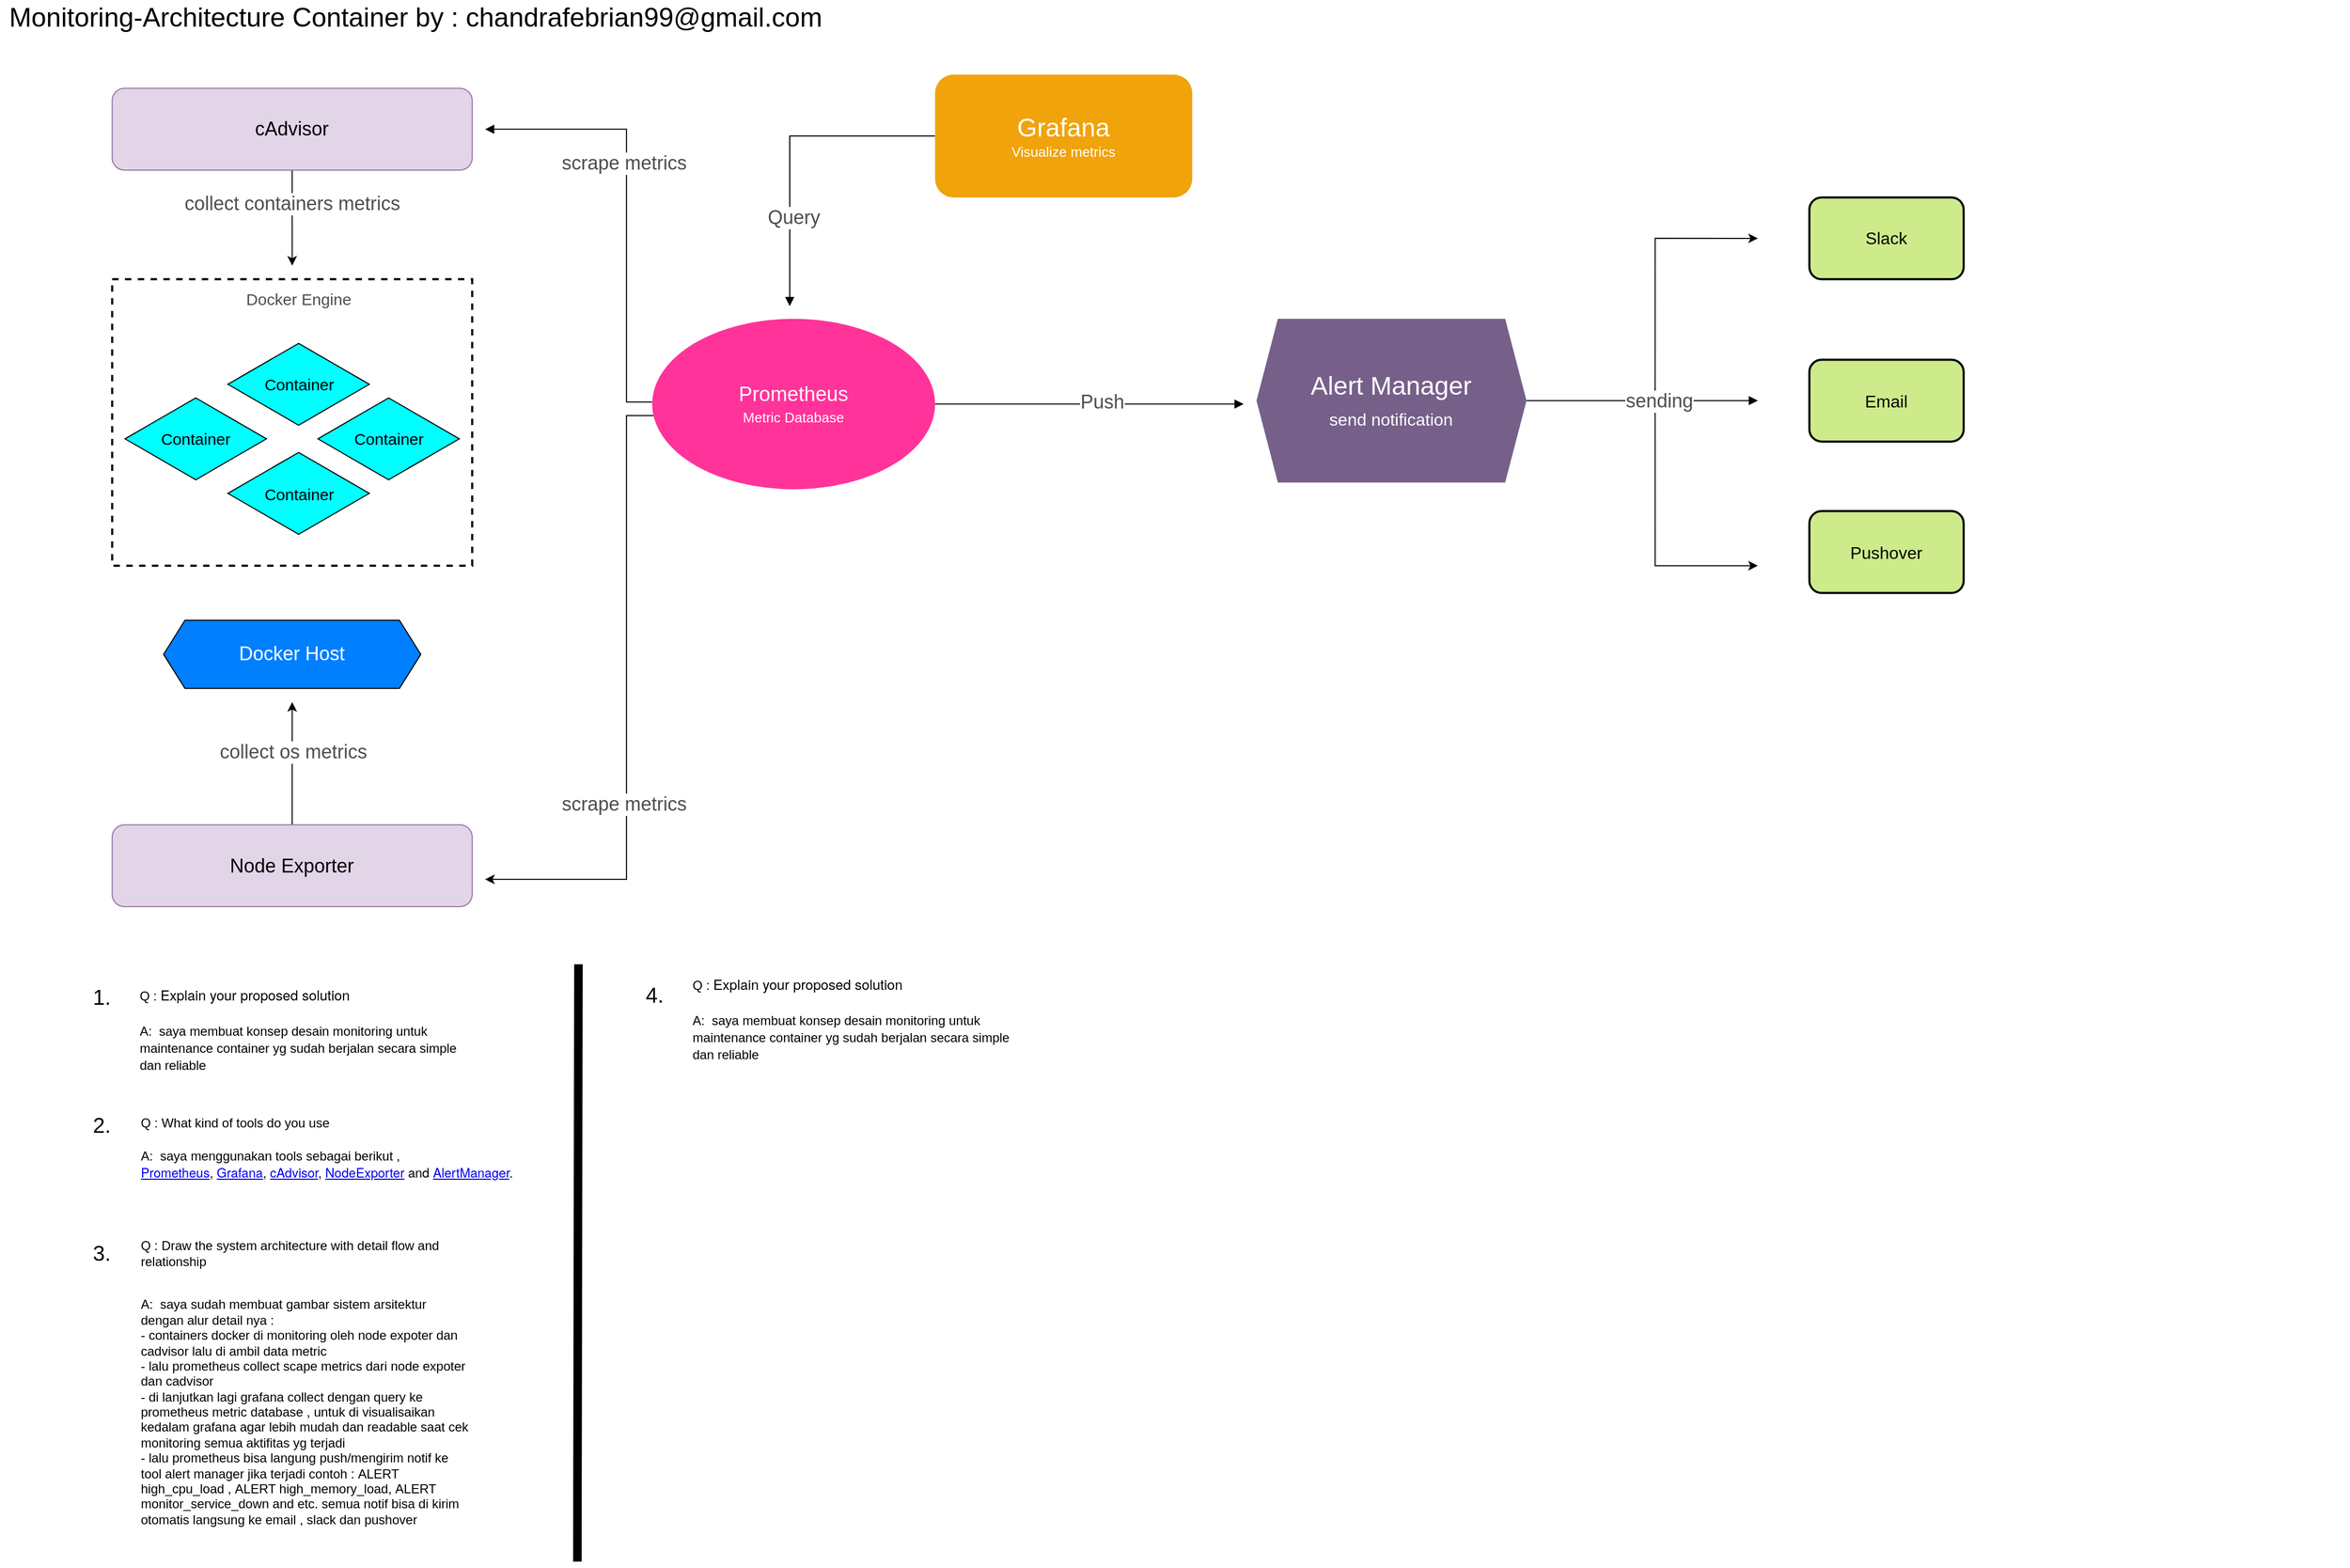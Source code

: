 <mxfile version="20.4.0" type="github">
  <diagram id="zloy9zrLZ1wWkiFGT145" name="Page-1">
    <mxGraphModel dx="2520" dy="921" grid="1" gridSize="10" guides="1" tooltips="1" connect="1" arrows="1" fold="1" page="1" pageScale="1" pageWidth="1169" pageHeight="1654" math="0" shadow="0">
      <root>
        <mxCell id="0" />
        <mxCell id="1" parent="0" />
        <mxCell id="tNd2uU0bsCmuSxHjag_w-1" value="" style="group;movable=0;resizable=0;rotatable=0;deletable=0;editable=0;connectable=0;" parent="1" vertex="1" connectable="0">
          <mxGeometry x="70" y="110" width="1004.51" height="471.224" as="geometry" />
        </mxCell>
        <mxCell id="j9J7J6AVy67X-4ACV26y-3" value="Monitoring-Architecture Container by : chandrafebrian99@gmail.com" style="text;html=1;strokeColor=none;fillColor=none;align=center;verticalAlign=middle;whiteSpace=wrap;rounded=0;fontSize=25;" vertex="1" parent="1">
          <mxGeometry x="-1126" y="76" width="779" height="30" as="geometry" />
        </mxCell>
        <mxCell id="j9J7J6AVy67X-4ACV26y-40" value="" style="group;movable=1;resizable=1;rotatable=1;deletable=1;editable=1;connectable=1;" vertex="1" connectable="0" parent="1">
          <mxGeometry x="-1051" y="146" width="1765" height="780" as="geometry" />
        </mxCell>
        <mxCell id="j9J7J6AVy67X-4ACV26y-21" style="edgeStyle=orthogonalEdgeStyle;rounded=0;orthogonalLoop=1;jettySize=auto;html=1;fontSize=15;fontColor=#4D4D4D;endArrow=block;endFill=1;" edge="1" parent="j9J7J6AVy67X-4ACV26y-40" source="j9J7J6AVy67X-4ACV26y-24">
          <mxGeometry relative="1" as="geometry">
            <mxPoint x="379.505" y="51.148" as="targetPoint" />
            <mxPoint x="560.222" y="281.311" as="sourcePoint" />
            <Array as="points">
              <mxPoint x="512.031" y="306.885" />
              <mxPoint x="512.031" y="51.148" />
            </Array>
          </mxGeometry>
        </mxCell>
        <mxCell id="j9J7J6AVy67X-4ACV26y-15" value="" style="rounded=0;whiteSpace=wrap;html=1;dashed=1;labelBackgroundColor=#007FFF;strokeWidth=2;fontSize=15;fontColor=#FFFFFF;fillColor=none;" vertex="1" parent="j9J7J6AVy67X-4ACV26y-40">
          <mxGeometry x="30.119" y="191.803" width="337.338" height="268.525" as="geometry" />
        </mxCell>
        <mxCell id="j9J7J6AVy67X-4ACV26y-18" style="edgeStyle=orthogonalEdgeStyle;rounded=0;orthogonalLoop=1;jettySize=auto;html=1;fontSize=15;fontColor=#4D4D4D;" edge="1" parent="j9J7J6AVy67X-4ACV26y-40" source="j9J7J6AVy67X-4ACV26y-4">
          <mxGeometry relative="1" as="geometry">
            <mxPoint x="198.788" y="179.016" as="targetPoint" />
          </mxGeometry>
        </mxCell>
        <mxCell id="j9J7J6AVy67X-4ACV26y-4" value="cAdvisor" style="rounded=1;whiteSpace=wrap;html=1;fontSize=18;fillColor=#e1d5e7;strokeColor=#9673a6;" vertex="1" parent="j9J7J6AVy67X-4ACV26y-40">
          <mxGeometry x="30.119" y="12.787" width="337.338" height="76.721" as="geometry" />
        </mxCell>
        <mxCell id="j9J7J6AVy67X-4ACV26y-16" style="edgeStyle=orthogonalEdgeStyle;rounded=0;orthogonalLoop=1;jettySize=auto;html=1;fontSize=15;fontColor=#FFFFFF;" edge="1" parent="j9J7J6AVy67X-4ACV26y-40" source="j9J7J6AVy67X-4ACV26y-5">
          <mxGeometry relative="1" as="geometry">
            <mxPoint x="198.788" y="588.197" as="targetPoint" />
          </mxGeometry>
        </mxCell>
        <mxCell id="j9J7J6AVy67X-4ACV26y-5" value="Node Exporter" style="rounded=1;whiteSpace=wrap;html=1;fontSize=18;fillColor=#e1d5e7;strokeColor=#9673a6;" vertex="1" parent="j9J7J6AVy67X-4ACV26y-40">
          <mxGeometry x="30.119" y="703.279" width="337.338" height="76.721" as="geometry" />
        </mxCell>
        <mxCell id="j9J7J6AVy67X-4ACV26y-6" value="Docker Host" style="shape=hexagon;perimeter=hexagonPerimeter2;whiteSpace=wrap;html=1;fixedSize=1;fontSize=18;fillColor=#007FFF;fontColor=#FFFFFF;" vertex="1" parent="j9J7J6AVy67X-4ACV26y-40">
          <mxGeometry x="78.311" y="511.475" width="240.956" height="63.934" as="geometry" />
        </mxCell>
        <mxCell id="j9J7J6AVy67X-4ACV26y-10" value="Container" style="rhombus;whiteSpace=wrap;html=1;fontSize=15;fillColor=#00FFFF;" vertex="1" parent="j9J7J6AVy67X-4ACV26y-40">
          <mxGeometry x="222.884" y="303.049" width="132.526" height="76.721" as="geometry" />
        </mxCell>
        <mxCell id="j9J7J6AVy67X-4ACV26y-11" value="Container" style="rhombus;whiteSpace=wrap;html=1;fontSize=15;fillColor=#00FFFF;" vertex="1" parent="j9J7J6AVy67X-4ACV26y-40">
          <mxGeometry x="138.549" y="354.197" width="132.526" height="76.721" as="geometry" />
        </mxCell>
        <mxCell id="j9J7J6AVy67X-4ACV26y-12" value="Container" style="rhombus;whiteSpace=wrap;html=1;fontSize=15;fillColor=#00FFFF;" vertex="1" parent="j9J7J6AVy67X-4ACV26y-40">
          <mxGeometry x="42.167" y="303.049" width="132.526" height="76.721" as="geometry" />
        </mxCell>
        <mxCell id="j9J7J6AVy67X-4ACV26y-13" value="Container" style="rhombus;whiteSpace=wrap;html=1;fontSize=15;fillColor=#00FFFF;" vertex="1" parent="j9J7J6AVy67X-4ACV26y-40">
          <mxGeometry x="138.549" y="251.902" width="132.526" height="76.721" as="geometry" />
        </mxCell>
        <mxCell id="j9J7J6AVy67X-4ACV26y-20" value="Docker Engine" style="text;html=1;strokeColor=none;fillColor=none;align=center;verticalAlign=middle;whiteSpace=wrap;rounded=0;dashed=1;labelBackgroundColor=none;strokeWidth=2;fontSize=15;fontColor=#4D4D4D;" vertex="1" parent="j9J7J6AVy67X-4ACV26y-40">
          <mxGeometry y="190.525" width="409.625" height="38.361" as="geometry" />
        </mxCell>
        <mxCell id="j9J7J6AVy67X-4ACV26y-23" value="" style="endArrow=classic;html=1;rounded=0;fontSize=15;fontColor=#4D4D4D;edgeStyle=orthogonalEdgeStyle;" edge="1" parent="j9J7J6AVy67X-4ACV26y-40" source="j9J7J6AVy67X-4ACV26y-24">
          <mxGeometry width="50" height="50" relative="1" as="geometry">
            <mxPoint x="560.222" y="370.82" as="sourcePoint" />
            <mxPoint x="379.505" y="754.426" as="targetPoint" />
            <Array as="points">
              <mxPoint x="512.031" y="319.672" />
              <mxPoint x="512.031" y="754.426" />
            </Array>
          </mxGeometry>
        </mxCell>
        <mxCell id="j9J7J6AVy67X-4ACV26y-30" style="edgeStyle=orthogonalEdgeStyle;rounded=0;orthogonalLoop=1;jettySize=auto;html=1;fontSize=24;fontColor=#FFFFFF;endArrow=block;endFill=1;" edge="1" parent="j9J7J6AVy67X-4ACV26y-40" source="j9J7J6AVy67X-4ACV26y-24">
          <mxGeometry relative="1" as="geometry">
            <mxPoint x="1090.324" y="308.803" as="targetPoint" />
          </mxGeometry>
        </mxCell>
        <mxCell id="j9J7J6AVy67X-4ACV26y-24" value="&lt;font color=&quot;#ffffff&quot;&gt;&lt;span style=&quot;font-size: 19px;&quot;&gt;Prometheus&lt;/span&gt;&lt;br&gt;&lt;font style=&quot;font-size: 13px;&quot;&gt;Metric Database&lt;/font&gt;&lt;/font&gt;" style="ellipse;whiteSpace=wrap;html=1;dashed=1;labelBackgroundColor=none;strokeWidth=2;fontSize=15;fontColor=#4D4D4D;fillColor=#FF3399;strokeColor=none;" vertex="1" parent="j9J7J6AVy67X-4ACV26y-40">
          <mxGeometry x="536.126" y="228.885" width="265.051" height="159.836" as="geometry" />
        </mxCell>
        <mxCell id="j9J7J6AVy67X-4ACV26y-25" value="scrape metrics" style="text;html=1;strokeColor=none;fillColor=none;align=center;verticalAlign=middle;whiteSpace=wrap;rounded=0;dashed=1;labelBackgroundColor=default;strokeWidth=2;fontSize=18;fontColor=#4D4D4D;" vertex="1" parent="j9J7J6AVy67X-4ACV26y-40">
          <mxGeometry x="304.996" y="664.918" width="409.625" height="38.361" as="geometry" />
        </mxCell>
        <mxCell id="j9J7J6AVy67X-4ACV26y-26" value="scrape metrics" style="text;html=1;strokeColor=none;fillColor=none;align=center;verticalAlign=middle;whiteSpace=wrap;rounded=0;dashed=1;labelBackgroundColor=default;strokeWidth=2;fontSize=18;fontColor=#4D4D4D;" vertex="1" parent="j9J7J6AVy67X-4ACV26y-40">
          <mxGeometry x="305.001" y="63.934" width="409.625" height="38.361" as="geometry" />
        </mxCell>
        <mxCell id="j9J7J6AVy67X-4ACV26y-28" style="edgeStyle=orthogonalEdgeStyle;rounded=0;orthogonalLoop=1;jettySize=auto;html=1;fontSize=24;fontColor=#FFFFFF;endArrow=block;endFill=1;" edge="1" parent="j9J7J6AVy67X-4ACV26y-40" source="j9J7J6AVy67X-4ACV26y-27">
          <mxGeometry relative="1" as="geometry">
            <mxPoint x="665" y="217" as="targetPoint" />
            <Array as="points">
              <mxPoint x="665" y="58" />
              <mxPoint x="665" y="217" />
            </Array>
          </mxGeometry>
        </mxCell>
        <mxCell id="j9J7J6AVy67X-4ACV26y-27" value="&lt;font color=&quot;#ffffff&quot;&gt;&lt;font style=&quot;font-size: 24px;&quot;&gt;Grafana&lt;/font&gt;&lt;br&gt;Visualize metrics&lt;/font&gt;" style="rounded=1;whiteSpace=wrap;html=1;dashed=1;labelBackgroundColor=none;strokeWidth=2;fontSize=13;fillColor=#f0a30a;strokeColor=none;fontColor=#000000;" vertex="1" parent="j9J7J6AVy67X-4ACV26y-40">
          <mxGeometry x="801.177" width="240.956" height="115.082" as="geometry" />
        </mxCell>
        <mxCell id="j9J7J6AVy67X-4ACV26y-29" value="Query" style="text;html=1;strokeColor=none;fillColor=none;align=center;verticalAlign=middle;whiteSpace=wrap;rounded=0;dashed=1;labelBackgroundColor=default;strokeWidth=2;fontSize=18;fontColor=#4D4D4D;" vertex="1" parent="j9J7J6AVy67X-4ACV26y-40">
          <mxGeometry x="463.998" y="115.086" width="409.625" height="38.361" as="geometry" />
        </mxCell>
        <mxCell id="j9J7J6AVy67X-4ACV26y-31" value="Push" style="text;html=1;strokeColor=none;fillColor=none;align=center;verticalAlign=middle;whiteSpace=wrap;rounded=0;dashed=1;labelBackgroundColor=default;strokeWidth=2;fontSize=18;fontColor=#4D4D4D;" vertex="1" parent="j9J7J6AVy67X-4ACV26y-40">
          <mxGeometry x="752.986" y="287.425" width="409.625" height="38.361" as="geometry" />
        </mxCell>
        <mxCell id="j9J7J6AVy67X-4ACV26y-33" style="edgeStyle=orthogonalEdgeStyle;rounded=0;orthogonalLoop=1;jettySize=auto;html=1;fontSize=16;fontColor=#FFFFFF;endArrow=block;endFill=1;" edge="1" parent="j9J7J6AVy67X-4ACV26y-40" source="j9J7J6AVy67X-4ACV26y-32">
          <mxGeometry relative="1" as="geometry">
            <mxPoint x="1572.235" y="305.607" as="targetPoint" />
          </mxGeometry>
        </mxCell>
        <mxCell id="j9J7J6AVy67X-4ACV26y-32" value="Alert Manager&lt;br&gt;&lt;font style=&quot;font-size: 16px;&quot;&gt;send notification&lt;/font&gt;" style="shape=hexagon;perimeter=hexagonPerimeter2;whiteSpace=wrap;html=1;fixedSize=1;dashed=1;labelBackgroundColor=none;strokeWidth=2;fontSize=24;fontColor=#ffffff;fillColor=#76608a;strokeColor=none;" vertex="1" parent="j9J7J6AVy67X-4ACV26y-40">
          <mxGeometry x="1102.372" y="228.885" width="253.003" height="153.443" as="geometry" />
        </mxCell>
        <mxCell id="j9J7J6AVy67X-4ACV26y-34" value="" style="endArrow=classic;html=1;rounded=0;fontSize=16;fontColor=#FFFFFF;edgeStyle=orthogonalEdgeStyle;" edge="1" parent="j9J7J6AVy67X-4ACV26y-40">
          <mxGeometry width="50" height="50" relative="1" as="geometry">
            <mxPoint x="1475.853" y="303.049" as="sourcePoint" />
            <mxPoint x="1572.235" y="153.443" as="targetPoint" />
            <Array as="points">
              <mxPoint x="1475.853" y="153.443" />
            </Array>
          </mxGeometry>
        </mxCell>
        <mxCell id="j9J7J6AVy67X-4ACV26y-35" value="" style="endArrow=classic;html=1;rounded=0;fontSize=16;fontColor=#FFFFFF;edgeStyle=orthogonalEdgeStyle;" edge="1" parent="j9J7J6AVy67X-4ACV26y-40">
          <mxGeometry width="50" height="50" relative="1" as="geometry">
            <mxPoint x="1475.853" y="294.098" as="sourcePoint" />
            <mxPoint x="1572.235" y="460.328" as="targetPoint" />
            <Array as="points">
              <mxPoint x="1475.853" y="460.328" />
              <mxPoint x="1572.235" y="460.328" />
            </Array>
          </mxGeometry>
        </mxCell>
        <mxCell id="j9J7J6AVy67X-4ACV26y-36" value="Slack" style="rounded=1;whiteSpace=wrap;html=1;labelBackgroundColor=none;strokeWidth=2;fontSize=16;fillColor=#cdeb8b;strokeColor=default;" vertex="1" parent="j9J7J6AVy67X-4ACV26y-40">
          <mxGeometry x="1620.427" y="115.082" width="144.573" height="76.721" as="geometry" />
        </mxCell>
        <mxCell id="j9J7J6AVy67X-4ACV26y-37" value="Email" style="rounded=1;whiteSpace=wrap;html=1;labelBackgroundColor=none;strokeWidth=2;fontSize=16;fillColor=#cdeb8b;strokeColor=default;" vertex="1" parent="j9J7J6AVy67X-4ACV26y-40">
          <mxGeometry x="1620.427" y="267.246" width="144.573" height="76.721" as="geometry" />
        </mxCell>
        <mxCell id="j9J7J6AVy67X-4ACV26y-38" value="Pushover" style="rounded=1;whiteSpace=wrap;html=1;labelBackgroundColor=none;strokeWidth=2;fontSize=16;fillColor=#cdeb8b;strokeColor=default;" vertex="1" parent="j9J7J6AVy67X-4ACV26y-40">
          <mxGeometry x="1620.427" y="409.18" width="144.573" height="76.721" as="geometry" />
        </mxCell>
        <mxCell id="j9J7J6AVy67X-4ACV26y-39" value="sending" style="text;html=1;strokeColor=none;fillColor=none;align=center;verticalAlign=middle;whiteSpace=wrap;rounded=0;dashed=1;labelBackgroundColor=default;strokeWidth=2;fontSize=18;fontColor=#4D4D4D;labelBorderColor=none;" vertex="1" parent="j9J7J6AVy67X-4ACV26y-40">
          <mxGeometry x="1275.002" y="286.429" width="409.625" height="38.361" as="geometry" />
        </mxCell>
        <mxCell id="j9J7J6AVy67X-4ACV26y-17" value="collect os metrics" style="text;html=1;strokeColor=none;fillColor=none;align=center;verticalAlign=middle;whiteSpace=wrap;rounded=0;dashed=1;labelBackgroundColor=default;strokeWidth=2;fontSize=18;fontColor=#4D4D4D;" vertex="1" parent="j9J7J6AVy67X-4ACV26y-40">
          <mxGeometry x="30.12" y="620" width="340" height="30" as="geometry" />
        </mxCell>
        <mxCell id="j9J7J6AVy67X-4ACV26y-43" value="collect containers metrics" style="text;html=1;strokeColor=none;fillColor=none;align=center;verticalAlign=middle;whiteSpace=wrap;rounded=0;dashed=1;labelBackgroundColor=default;strokeWidth=2;fontSize=18;fontColor=#4D4D4D;" vertex="1" parent="j9J7J6AVy67X-4ACV26y-40">
          <mxGeometry x="-6.024" y="102.295" width="409.625" height="38.361" as="geometry" />
        </mxCell>
        <mxCell id="j9J7J6AVy67X-4ACV26y-46" value="&lt;div style=&quot;text-align: left;&quot;&gt;&lt;br&gt;&lt;/div&gt;&lt;div style=&quot;text-align: left;&quot;&gt;Q :&amp;nbsp;&lt;span style=&quot;font-family: &amp;quot;Helvetica Neue&amp;quot;; font-size: 13px;&quot;&gt;Explain your proposed solution&lt;/span&gt;&lt;/div&gt;&lt;span style=&quot;font-family: &amp;quot;Helvetica Neue&amp;quot;; font-size: 13px;&quot;&gt;&lt;div style=&quot;text-align: left;&quot;&gt;&lt;span style=&quot;font-family: Helvetica; font-size: 12px;&quot;&gt;&lt;br&gt;&lt;/span&gt;&lt;/div&gt;&lt;div style=&quot;text-align: left;&quot;&gt;&lt;span style=&quot;font-family: Helvetica; font-size: 12px;&quot;&gt;A: &amp;nbsp;saya membuat konsep desain monitoring untuk maintenance container yg sudah berjalan secara simple dan reliable&lt;/span&gt;&lt;/div&gt;&lt;/span&gt;" style="text;html=1;strokeColor=none;fillColor=none;align=center;verticalAlign=middle;whiteSpace=wrap;rounded=0;labelBackgroundColor=default;" vertex="1" parent="1">
          <mxGeometry x="-996" y="1018.77" width="310" height="30" as="geometry" />
        </mxCell>
        <mxCell id="j9J7J6AVy67X-4ACV26y-47" value="1." style="text;html=1;align=center;verticalAlign=middle;resizable=0;points=[];autosize=1;strokeColor=none;fillColor=none;labelBackgroundColor=default;fontSize=20;" vertex="1" parent="1">
          <mxGeometry x="-1051.004" y="989.997" width="40" height="40" as="geometry" />
        </mxCell>
        <mxCell id="j9J7J6AVy67X-4ACV26y-48" value="&lt;div&gt;&lt;font style=&quot;font-size: 12px;&quot;&gt;&lt;br&gt;&lt;/font&gt;&lt;/div&gt;&lt;div&gt;&lt;font style=&quot;font-size: 12px;&quot;&gt;Q : What kind of tools do you use&lt;/font&gt;&lt;/div&gt;&lt;font style=&quot;font-size: 12px;&quot;&gt;&lt;span style=&quot;font-family: &amp;quot;Helvetica Neue&amp;quot;;&quot;&gt;&lt;div style=&quot;&quot;&gt;&lt;span style=&quot;font-family: Helvetica;&quot;&gt;&lt;br&gt;&lt;/span&gt;&lt;/div&gt;&lt;div style=&quot;&quot;&gt;&lt;span style=&quot;font-family: Helvetica;&quot;&gt;A: &amp;nbsp;saya menggunakan tools sebagai berikut ,&amp;nbsp;&lt;/span&gt;&lt;/div&gt;&lt;/span&gt;&lt;font color=&quot;#000000&quot;&gt;&lt;a style=&quot;margin: 0px; padding: 0px; vertical-align: baseline; font-family: &amp;quot;Helvetica Neue&amp;quot;, Helvetica, Arial, sans-serif; background-position: 0px 0px;&quot; href=&quot;https://prometheus.io/&quot;&gt;Prometheus&lt;/a&gt;&lt;span style=&quot;caret-color: rgb(68, 68, 68); font-family: &amp;quot;Helvetica Neue&amp;quot;, Helvetica, Arial, sans-serif;&quot;&gt;,&amp;nbsp;&lt;/span&gt;&lt;a style=&quot;margin: 0px; padding: 0px; vertical-align: baseline; font-family: &amp;quot;Helvetica Neue&amp;quot;, Helvetica, Arial, sans-serif; background-position: 0px 0px;&quot; href=&quot;http://grafana.org/&quot;&gt;Grafana&lt;/a&gt;&lt;span style=&quot;caret-color: rgb(68, 68, 68); font-family: &amp;quot;Helvetica Neue&amp;quot;, Helvetica, Arial, sans-serif;&quot;&gt;,&amp;nbsp;&lt;/span&gt;&lt;a style=&quot;margin: 0px; padding: 0px; vertical-align: baseline; font-family: &amp;quot;Helvetica Neue&amp;quot;, Helvetica, Arial, sans-serif; background-position: 0px 0px;&quot; href=&quot;https://github.com/google/cadvisor&quot;&gt;cAdvisor&lt;/a&gt;&lt;span style=&quot;caret-color: rgb(68, 68, 68); font-family: &amp;quot;Helvetica Neue&amp;quot;, Helvetica, Arial, sans-serif;&quot;&gt;,&amp;nbsp;&lt;/span&gt;&lt;a style=&quot;margin: 0px; padding: 0px; vertical-align: baseline; font-family: &amp;quot;Helvetica Neue&amp;quot;, Helvetica, Arial, sans-serif; background-position: 0px 0px;&quot; href=&quot;https://github.com/prometheus/node_exporter&quot;&gt;NodeExporter&lt;/a&gt;&lt;span style=&quot;caret-color: rgb(68, 68, 68); font-family: &amp;quot;Helvetica Neue&amp;quot;, Helvetica, Arial, sans-serif;&quot;&gt;&amp;nbsp;and&amp;nbsp;&lt;/span&gt;&lt;a style=&quot;margin: 0px; padding: 0px; vertical-align: baseline; font-family: &amp;quot;Helvetica Neue&amp;quot;, Helvetica, Arial, sans-serif; background-position: 0px 0px;&quot; href=&quot;https://github.com/prometheus/alertmanager&quot;&gt;AlertManager&lt;/a&gt;&lt;span style=&quot;caret-color: rgb(68, 68, 68); font-family: &amp;quot;Helvetica Neue&amp;quot;, Helvetica, Arial, sans-serif;&quot;&gt;.&lt;/span&gt;&lt;/font&gt;&lt;/font&gt;" style="text;html=1;strokeColor=none;fillColor=none;align=left;verticalAlign=middle;whiteSpace=wrap;rounded=0;labelBackgroundColor=default;" vertex="1" parent="1">
          <mxGeometry x="-996" y="1130" width="310" height="30" as="geometry" />
        </mxCell>
        <mxCell id="j9J7J6AVy67X-4ACV26y-49" value="2." style="text;html=1;align=center;verticalAlign=middle;resizable=0;points=[];autosize=1;strokeColor=none;fillColor=none;labelBackgroundColor=default;fontSize=20;" vertex="1" parent="1">
          <mxGeometry x="-1051.004" y="1109.997" width="40" height="40" as="geometry" />
        </mxCell>
        <mxCell id="j9J7J6AVy67X-4ACV26y-50" value="&lt;p&gt;&lt;font style=&quot;font-size: 12px;&quot;&gt;&lt;br&gt;&lt;/font&gt;&lt;font style=&quot;font-size: 12px;&quot;&gt;Q : Draw the system architecture with detail flow and relationship&lt;/font&gt;&lt;/p&gt;&lt;p&gt;&lt;br&gt;A: &amp;nbsp;saya sudah membuat gambar sistem arsitektur dengan alur detail nya :&lt;br&gt;- containers docker di monitoring oleh node expoter dan cadvisor lalu di ambil data metric &amp;nbsp;&lt;br&gt;- lalu prometheus collect scape metrics dari node expoter dan cadvisor&lt;br&gt;- di lanjutkan lagi grafana collect dengan query ke prometheus metric database , untuk di visualisaikan kedalam grafana agar lebih mudah dan readable saat cek monitoring semua aktifitas yg terjadi&lt;br&gt;- lalu prometheus bisa langung push/mengirim notif ke tool alert manager jika terjadi contoh :&amp;nbsp;&lt;span style=&quot;caret-color: rgb(68, 68, 68);&quot;&gt;ALERT high_cpu_load ,&amp;nbsp;&lt;/span&gt;&lt;span style=&quot;caret-color: rgb(68, 68, 68);&quot;&gt;ALERT high_memory_load,&amp;nbsp;&lt;/span&gt;&lt;span style=&quot;caret-color: rgb(68, 68, 68);&quot;&gt;ALERT monitor_service_down and etc. semua notif bisa di kirim otomatis langsung ke email , slack dan pushover&lt;/span&gt;&lt;/p&gt;" style="text;html=1;strokeColor=none;fillColor=none;align=left;verticalAlign=middle;whiteSpace=wrap;rounded=0;labelBackgroundColor=default;" vertex="1" parent="1">
          <mxGeometry x="-996" y="1350" width="310" height="30" as="geometry" />
        </mxCell>
        <mxCell id="j9J7J6AVy67X-4ACV26y-51" value="3." style="text;html=1;align=center;verticalAlign=middle;resizable=0;points=[];autosize=1;strokeColor=none;fillColor=none;labelBackgroundColor=default;fontSize=20;" vertex="1" parent="1">
          <mxGeometry x="-1051.004" y="1229.997" width="40" height="40" as="geometry" />
        </mxCell>
        <mxCell id="j9J7J6AVy67X-4ACV26y-52" value="" style="endArrow=none;html=1;rounded=0;fontFamily=Helvetica;fontSize=12;fontColor=#000000;strokeWidth=8;" edge="1" parent="1">
          <mxGeometry width="50" height="50" relative="1" as="geometry">
            <mxPoint x="-585" y="1540" as="sourcePoint" />
            <mxPoint x="-584" y="980" as="targetPoint" />
          </mxGeometry>
        </mxCell>
        <mxCell id="j9J7J6AVy67X-4ACV26y-53" value="4." style="text;html=1;align=center;verticalAlign=middle;resizable=0;points=[];autosize=1;strokeColor=none;fillColor=none;labelBackgroundColor=default;fontSize=20;" vertex="1" parent="1">
          <mxGeometry x="-533.004" y="987.997" width="40" height="40" as="geometry" />
        </mxCell>
        <mxCell id="j9J7J6AVy67X-4ACV26y-54" value="&lt;div style=&quot;text-align: left;&quot;&gt;&lt;br&gt;&lt;/div&gt;&lt;div style=&quot;text-align: left;&quot;&gt;Q :&amp;nbsp;&lt;span style=&quot;font-family: &amp;quot;Helvetica Neue&amp;quot;; font-size: 13px;&quot;&gt;Explain your proposed solution&lt;/span&gt;&lt;/div&gt;&lt;span style=&quot;font-family: &amp;quot;Helvetica Neue&amp;quot;; font-size: 13px;&quot;&gt;&lt;div style=&quot;text-align: left;&quot;&gt;&lt;span style=&quot;font-family: Helvetica; font-size: 12px;&quot;&gt;&lt;br&gt;&lt;/span&gt;&lt;/div&gt;&lt;div style=&quot;text-align: left;&quot;&gt;&lt;span style=&quot;font-family: Helvetica; font-size: 12px;&quot;&gt;A: &amp;nbsp;saya membuat konsep desain monitoring untuk maintenance container yg sudah berjalan secara simple dan reliable&lt;/span&gt;&lt;/div&gt;&lt;/span&gt;" style="text;html=1;strokeColor=none;fillColor=none;align=center;verticalAlign=middle;whiteSpace=wrap;rounded=0;labelBackgroundColor=default;" vertex="1" parent="1">
          <mxGeometry x="-478" y="1009" width="310" height="30" as="geometry" />
        </mxCell>
      </root>
    </mxGraphModel>
  </diagram>
</mxfile>

